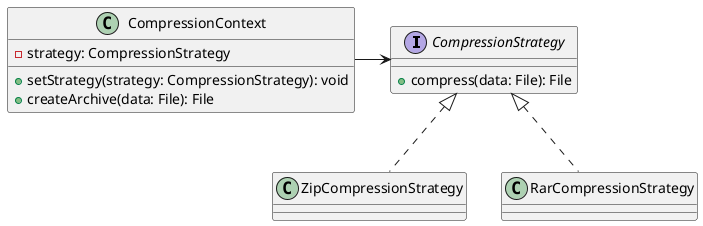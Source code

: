 @startuml
                           interface CompressionStrategy {
                             +compress(data: File): File
                           }

                           class ZipCompressionStrategy {
                           }

                           class RarCompressionStrategy {
                           }

                           class CompressionContext {
                             -strategy: CompressionStrategy
                             +setStrategy(strategy: CompressionStrategy): void
                             +createArchive(data: File): File
                           }

                           CompressionStrategy <|.. ZipCompressionStrategy
                           CompressionStrategy <|.. RarCompressionStrategy
                           CompressionContext -> CompressionStrategy
                           @enduml